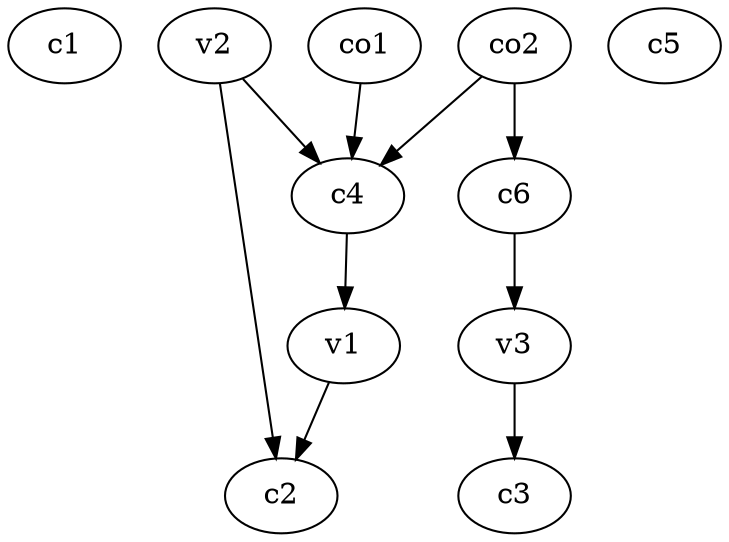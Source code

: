 strict digraph  {
c1;
c2;
c3;
c4;
c5;
c6;
v1;
v2;
v3;
co1;
co2;
c4 -> v1  [weight=1];
c6 -> v3  [weight=1];
v1 -> c2  [weight=1];
v2 -> c2  [weight=1];
v2 -> c4  [weight=1];
v3 -> c3  [weight=1];
co1 -> c4  [weight=1];
co2 -> c6  [weight=1];
co2 -> c4  [weight=1];
}
